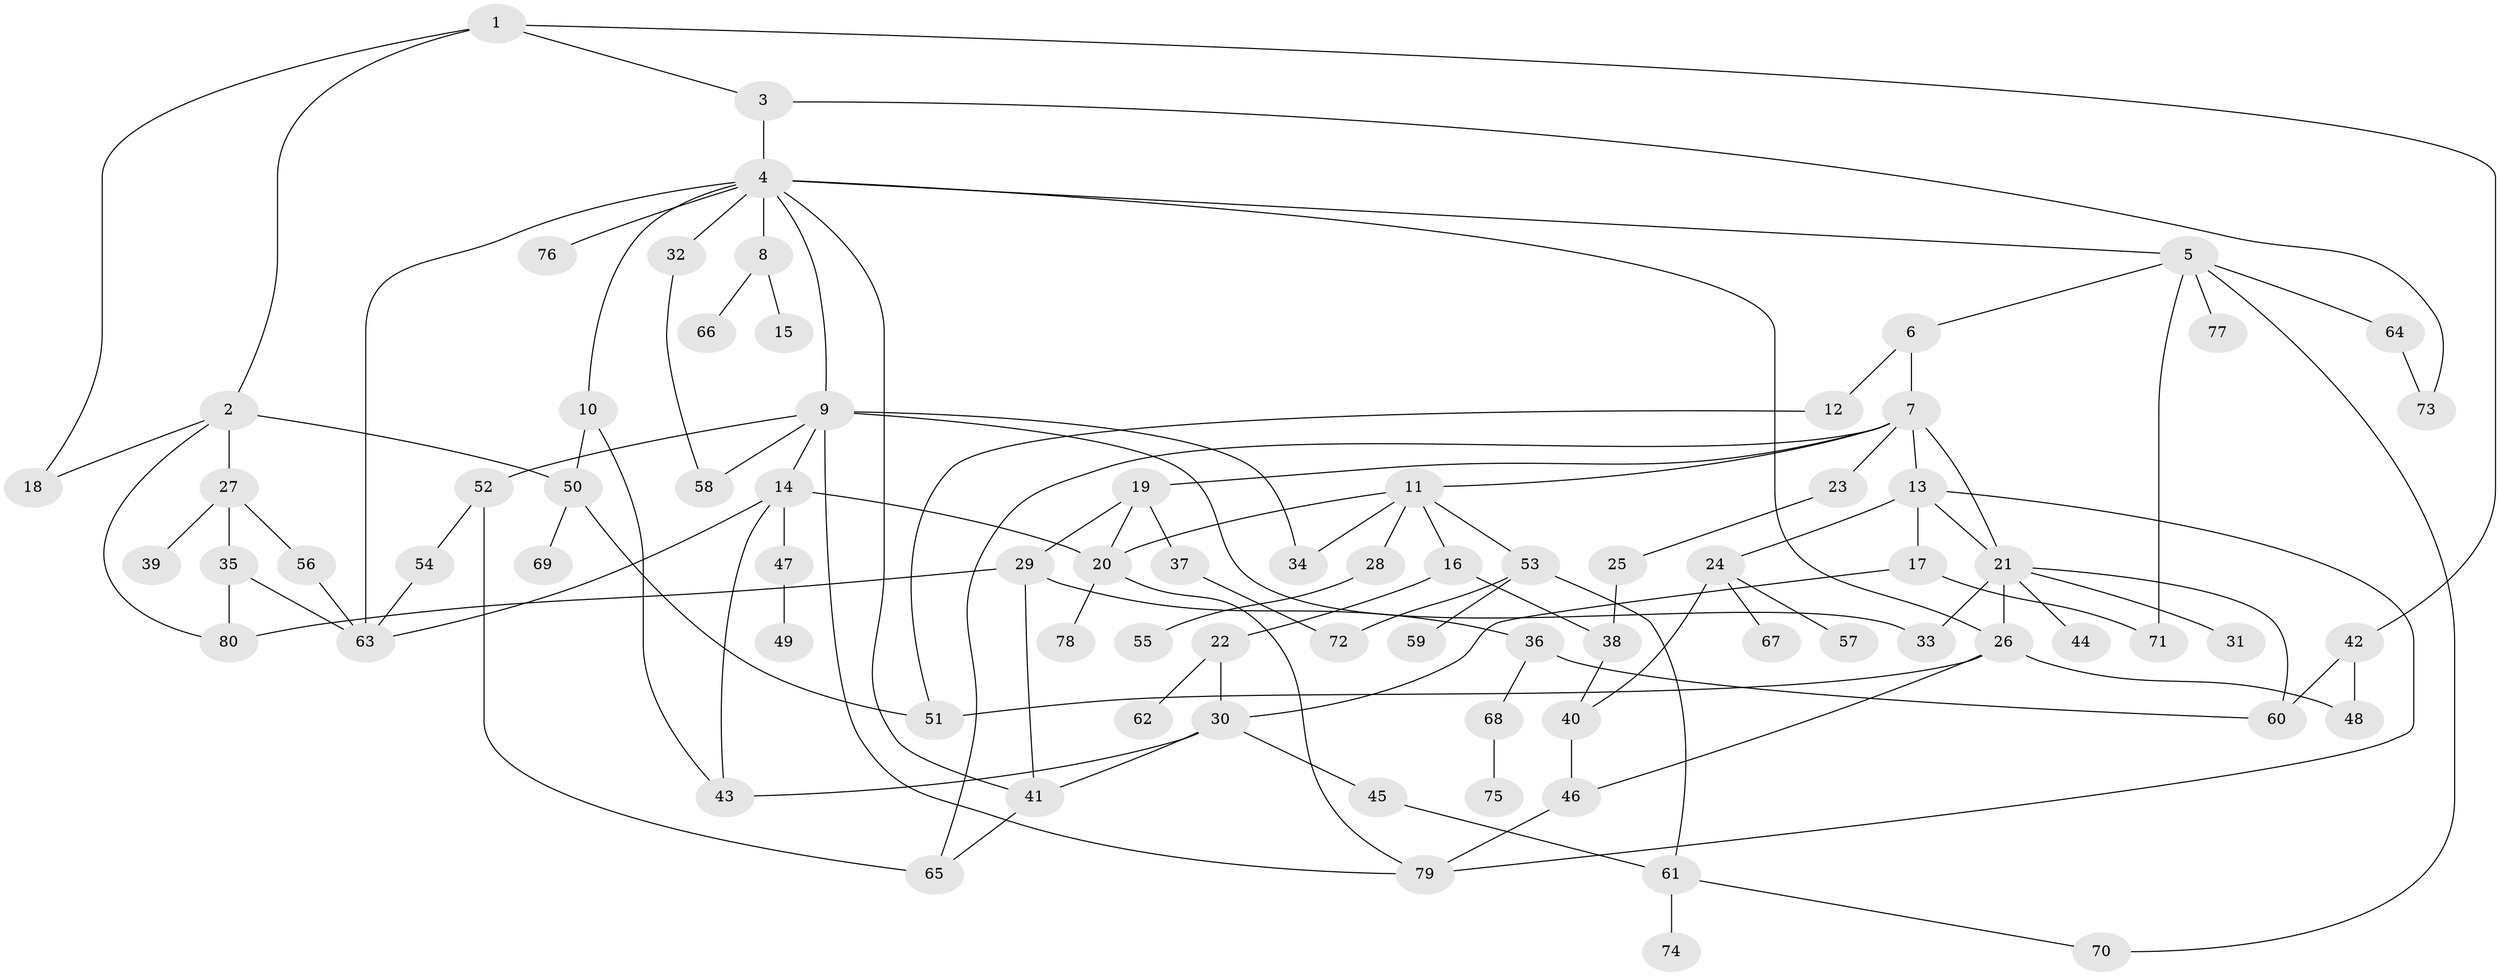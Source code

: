 // Generated by graph-tools (version 1.1) at 2025/10/02/27/25 16:10:54]
// undirected, 80 vertices, 117 edges
graph export_dot {
graph [start="1"]
  node [color=gray90,style=filled];
  1;
  2;
  3;
  4;
  5;
  6;
  7;
  8;
  9;
  10;
  11;
  12;
  13;
  14;
  15;
  16;
  17;
  18;
  19;
  20;
  21;
  22;
  23;
  24;
  25;
  26;
  27;
  28;
  29;
  30;
  31;
  32;
  33;
  34;
  35;
  36;
  37;
  38;
  39;
  40;
  41;
  42;
  43;
  44;
  45;
  46;
  47;
  48;
  49;
  50;
  51;
  52;
  53;
  54;
  55;
  56;
  57;
  58;
  59;
  60;
  61;
  62;
  63;
  64;
  65;
  66;
  67;
  68;
  69;
  70;
  71;
  72;
  73;
  74;
  75;
  76;
  77;
  78;
  79;
  80;
  1 -- 2;
  1 -- 3;
  1 -- 18;
  1 -- 42;
  2 -- 27;
  2 -- 50;
  2 -- 80;
  2 -- 18;
  3 -- 4;
  3 -- 73;
  4 -- 5;
  4 -- 8;
  4 -- 9;
  4 -- 10;
  4 -- 26;
  4 -- 32;
  4 -- 76;
  4 -- 41;
  4 -- 63;
  5 -- 6;
  5 -- 64;
  5 -- 70;
  5 -- 77;
  5 -- 71;
  6 -- 7;
  6 -- 12;
  7 -- 11;
  7 -- 13;
  7 -- 19;
  7 -- 23;
  7 -- 65;
  7 -- 21;
  8 -- 15;
  8 -- 66;
  9 -- 14;
  9 -- 33;
  9 -- 34;
  9 -- 52;
  9 -- 58;
  9 -- 79;
  10 -- 43;
  10 -- 50;
  11 -- 16;
  11 -- 20;
  11 -- 28;
  11 -- 53;
  11 -- 34;
  12 -- 51;
  13 -- 17;
  13 -- 21;
  13 -- 24;
  13 -- 79;
  14 -- 43;
  14 -- 47;
  14 -- 63;
  14 -- 20;
  16 -- 22;
  16 -- 38;
  17 -- 30;
  17 -- 71;
  19 -- 29;
  19 -- 37;
  19 -- 20;
  20 -- 78;
  20 -- 79;
  21 -- 31;
  21 -- 44;
  21 -- 60;
  21 -- 33;
  21 -- 26;
  22 -- 62;
  22 -- 30;
  23 -- 25;
  24 -- 40;
  24 -- 57;
  24 -- 67;
  25 -- 38;
  26 -- 48;
  26 -- 51;
  26 -- 46;
  27 -- 35;
  27 -- 39;
  27 -- 56;
  28 -- 55;
  29 -- 36;
  29 -- 41;
  29 -- 80;
  30 -- 45;
  30 -- 41;
  30 -- 43;
  32 -- 58;
  35 -- 80;
  35 -- 63;
  36 -- 68;
  36 -- 60;
  37 -- 72;
  38 -- 40;
  40 -- 46;
  41 -- 65;
  42 -- 60;
  42 -- 48;
  45 -- 61;
  46 -- 79;
  47 -- 49;
  50 -- 69;
  50 -- 51;
  52 -- 54;
  52 -- 65;
  53 -- 59;
  53 -- 72;
  53 -- 61;
  54 -- 63;
  56 -- 63;
  61 -- 74;
  61 -- 70;
  64 -- 73;
  68 -- 75;
}

